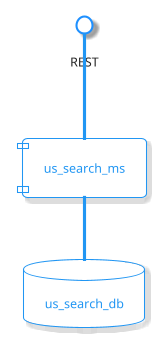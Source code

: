 @startuml
!theme materia-outline
skinparam componentStyle uml1
skinparam linetype polyline

skinparam interfaceBackgroundColor #white
skinparam interfaceBorderColor #DodgerBlue
skinparam interfaceBorderThickness 2

skinparam arrowLollipopColor #White

component us_search_ms as a
database us_search_db as b
interface REST

a -d- b
a -u- REST

@enduml